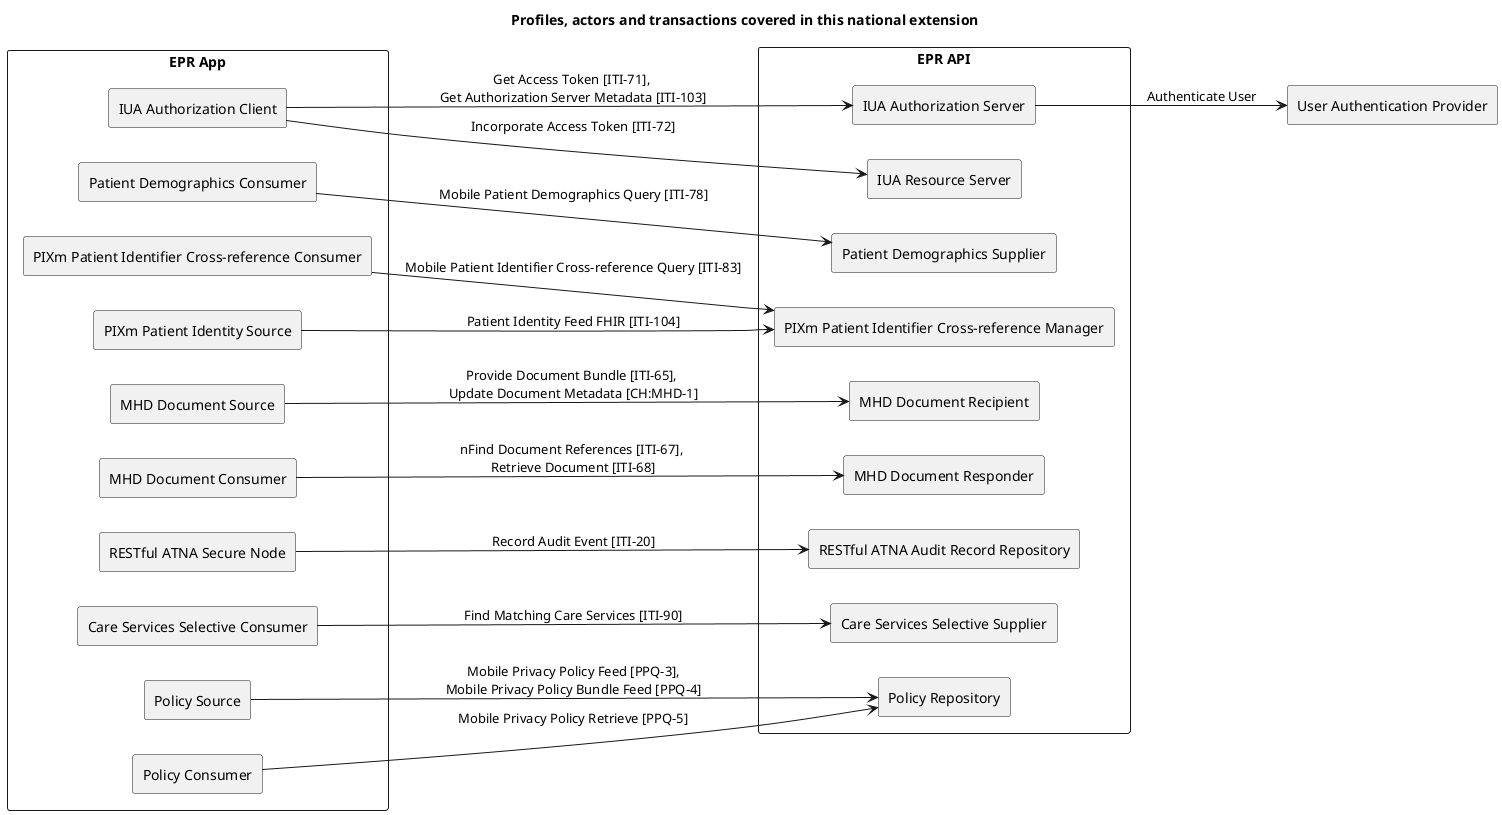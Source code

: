 @startuml

title **Profiles, actors and transactions covered in this national extension**

skinparam componentStyle rectangle
skinparam svgDimensionStyle false

left to right direction

component "EPR App" {
  [IUA Authorization Client] as IUAClient

  [Patient Demographics Consumer] as PDQmConsumer

  [PIXm Patient Identifier Cross-reference Consumer] as PIXmConsumer
  [PIXm Patient Identity Source] as PIXmSource

  [MHD Document Source] as MHDSource
  [MHD Document Consumer] as MHDConsumer

  [RESTful ATNA Secure Node] as ATNANode

  [Care Services Selective Consumer] as mCSDSelectiveConsumer

  [Policy Source] as PPQmPolicySource
  [Policy Consumer] as PPQmPolicyConsumer
}

component "EPR API" {
  [IUA Authorization Server] as IUAAuthServer
  IUAClient -> IUAAuthServer : Get Access Token [ITI-71], \nGet Authorization Server Metadata [ITI-103]
  [IUA Resource Server] as IUAResourceServer
  IUAClient --> IUAResourceServer : Incorporate Access Token [ITI-72]

  [Patient Demographics Supplier] as PDQmSupplier
  PDQmConsumer --> PDQmSupplier : Mobile Patient Demographics Query [ITI-78]

  [PIXm Patient Identifier Cross-reference Manager] as PIXmManager
  PIXmConsumer --> PIXmManager : Mobile Patient Identifier Cross-reference Query [ITI-83]
  PIXmSource --> PIXmManager : Patient Identity Feed FHIR [ITI-104]

  [MHD Document Recipient] as MHDRecipient
  MHDSource --> MHDRecipient : Provide Document Bundle [ITI-65], \nUpdate Document Metadata [CH:MHD-1]

  [MHD Document Responder] as MHDResponder
  MHDConsumer --> MHDResponder : nFind Document References [ITI-67], \nRetrieve Document [ITI-68] 

  [RESTful ATNA Audit Record Repository] as ATNARepository
  ATNANode --> ATNARepository : Record Audit Event [ITI-20]

  [Care Services Selective Supplier] as mCSDSelectiveSupplier
  mCSDSelectiveConsumer --> mCSDSelectiveSupplier : Find Matching Care Services [ITI-90]

  [Policy Repository] as PPQmPolicyRepository
  PPQmPolicySource --> PPQmPolicyRepository : Mobile Privacy Policy Feed [PPQ-3],\nMobile Privacy Policy Bundle Feed [PPQ-4]
  PPQmPolicyConsumer --> PPQmPolicyRepository : Mobile Privacy Policy Retrieve [PPQ-5]
}

[User Authentication Provider] as UAProvider
IUAAuthServer --> UAProvider : Authenticate User

@enduml
